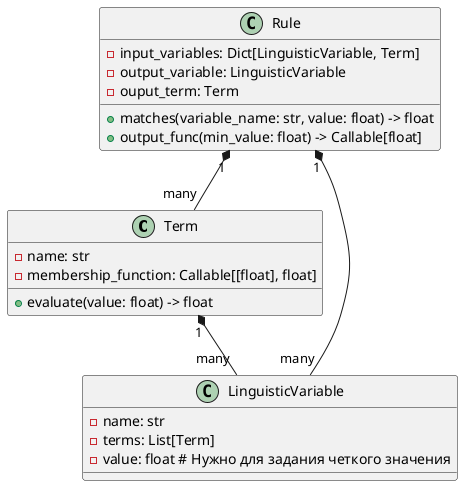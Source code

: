 @startuml

' left to right direction

class Term {
    - name: str
    - membership_function: Callable[[float], float]

    +evaluate(value: float) -> float
}

class LinguisticVariable {
    - name: str
    - terms: List[Term]
    - value: float # Нужно для задания четкого значения
}

class Rule {
    - input_variables: Dict[LinguisticVariable, Term]
    - output_variable: LinguisticVariable
    - ouput_term: Term

    +matches(variable_name: str, value: float) -> float
    +output_func(min_value: float) -> Callable[float]
}

Term "1" *-- "many" LinguisticVariable
Rule "1" *-- "many" LinguisticVariable 
Rule "1" *-- "many" Term

@enduml